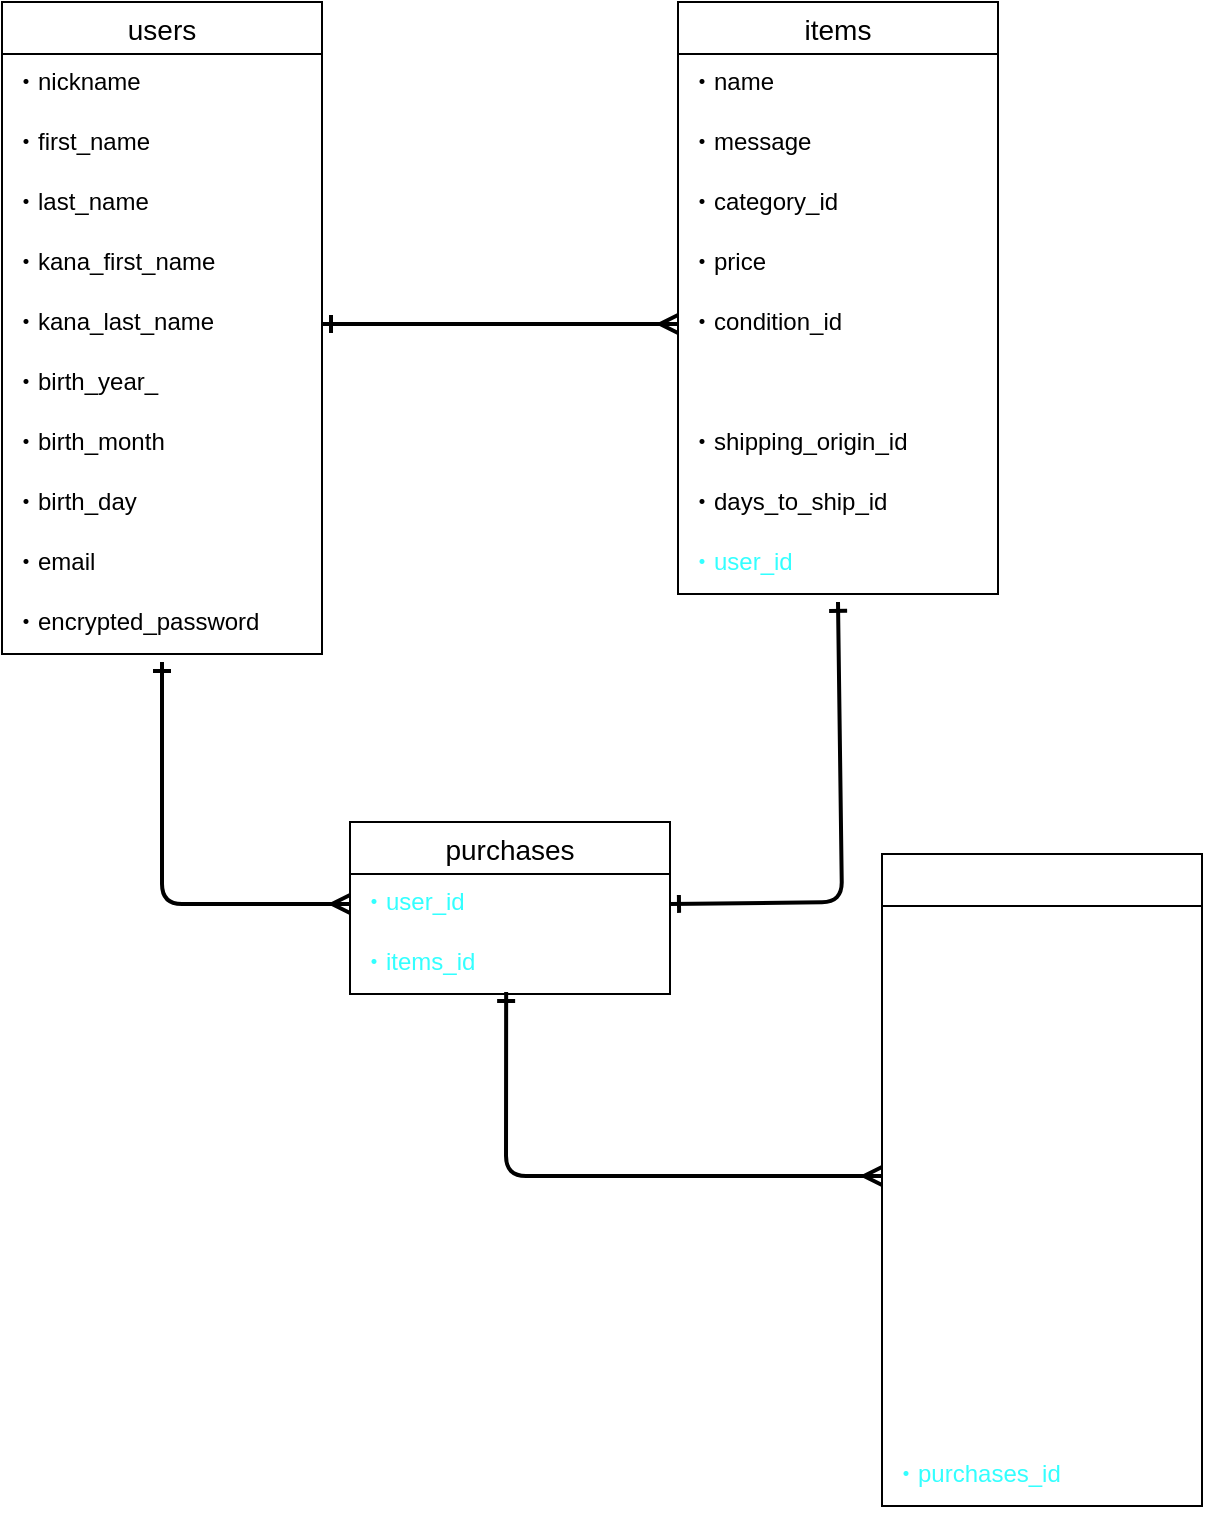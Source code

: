 <mxfile>
    <diagram id="5Ts2kSwsQijUKh7FYZ2Q" name="ページ1">
        <mxGraphModel dx="450" dy="779" grid="1" gridSize="10" guides="1" tooltips="1" connect="1" arrows="1" fold="1" page="1" pageScale="1" pageWidth="827" pageHeight="1169" math="0" shadow="0">
            <root>
                <mxCell id="0"/>
                <mxCell id="1" parent="0"/>
                <mxCell id="84" value="users" style="swimlane;fontStyle=0;childLayout=stackLayout;horizontal=1;startSize=26;horizontalStack=0;resizeParent=1;resizeParentMax=0;resizeLast=0;collapsible=1;marginBottom=0;align=center;fontSize=14;" parent="1" vertex="1">
                    <mxGeometry x="160" y="340" width="160" height="326" as="geometry"/>
                </mxCell>
                <mxCell id="85" value="・nickname" style="text;strokeColor=none;fillColor=none;spacingLeft=4;spacingRight=4;overflow=hidden;rotatable=0;points=[[0,0.5],[1,0.5]];portConstraint=eastwest;fontSize=12;" parent="84" vertex="1">
                    <mxGeometry y="26" width="160" height="30" as="geometry"/>
                </mxCell>
                <mxCell id="86" value="・first_name" style="text;strokeColor=none;fillColor=none;spacingLeft=4;spacingRight=4;overflow=hidden;rotatable=0;points=[[0,0.5],[1,0.5]];portConstraint=eastwest;fontSize=12;" parent="84" vertex="1">
                    <mxGeometry y="56" width="160" height="30" as="geometry"/>
                </mxCell>
                <mxCell id="87" value="・last_name" style="text;strokeColor=none;fillColor=none;spacingLeft=4;spacingRight=4;overflow=hidden;rotatable=0;points=[[0,0.5],[1,0.5]];portConstraint=eastwest;fontSize=12;" parent="84" vertex="1">
                    <mxGeometry y="86" width="160" height="30" as="geometry"/>
                </mxCell>
                <mxCell id="120" value="・kana_first_name" style="text;strokeColor=none;fillColor=none;spacingLeft=4;spacingRight=4;overflow=hidden;rotatable=0;points=[[0,0.5],[1,0.5]];portConstraint=eastwest;fontSize=12;" vertex="1" parent="84">
                    <mxGeometry y="116" width="160" height="30" as="geometry"/>
                </mxCell>
                <mxCell id="121" value="・kana_last_name" style="text;strokeColor=none;fillColor=none;spacingLeft=4;spacingRight=4;overflow=hidden;rotatable=0;points=[[0,0.5],[1,0.5]];portConstraint=eastwest;fontSize=12;" vertex="1" parent="84">
                    <mxGeometry y="146" width="160" height="30" as="geometry"/>
                </mxCell>
                <mxCell id="124" value="・birth_year_" style="text;strokeColor=none;fillColor=none;spacingLeft=4;spacingRight=4;overflow=hidden;rotatable=0;points=[[0,0.5],[1,0.5]];portConstraint=eastwest;fontSize=12;" vertex="1" parent="84">
                    <mxGeometry y="176" width="160" height="30" as="geometry"/>
                </mxCell>
                <mxCell id="123" value="・birth_month" style="text;strokeColor=none;fillColor=none;spacingLeft=4;spacingRight=4;overflow=hidden;rotatable=0;points=[[0,0.5],[1,0.5]];portConstraint=eastwest;fontSize=12;" vertex="1" parent="84">
                    <mxGeometry y="206" width="160" height="30" as="geometry"/>
                </mxCell>
                <mxCell id="122" value="・birth_day" style="text;strokeColor=none;fillColor=none;spacingLeft=4;spacingRight=4;overflow=hidden;rotatable=0;points=[[0,0.5],[1,0.5]];portConstraint=eastwest;fontSize=12;" vertex="1" parent="84">
                    <mxGeometry y="236" width="160" height="30" as="geometry"/>
                </mxCell>
                <mxCell id="126" value="・email" style="text;strokeColor=none;fillColor=none;spacingLeft=4;spacingRight=4;overflow=hidden;rotatable=0;points=[[0,0.5],[1,0.5]];portConstraint=eastwest;fontSize=12;" vertex="1" parent="84">
                    <mxGeometry y="266" width="160" height="30" as="geometry"/>
                </mxCell>
                <mxCell id="125" value="・encrypted_password" style="text;strokeColor=none;fillColor=none;spacingLeft=4;spacingRight=4;overflow=hidden;rotatable=0;points=[[0,0.5],[1,0.5]];portConstraint=eastwest;fontSize=12;" vertex="1" parent="84">
                    <mxGeometry y="296" width="160" height="30" as="geometry"/>
                </mxCell>
                <mxCell id="93" value="items" style="swimlane;fontStyle=0;childLayout=stackLayout;horizontal=1;startSize=26;horizontalStack=0;resizeParent=1;resizeParentMax=0;resizeLast=0;collapsible=1;marginBottom=0;align=center;fontSize=14;" parent="1" vertex="1">
                    <mxGeometry x="498" y="340" width="160" height="296" as="geometry"/>
                </mxCell>
                <mxCell id="94" value="・name" style="text;strokeColor=none;fillColor=none;spacingLeft=4;spacingRight=4;overflow=hidden;rotatable=0;points=[[0,0.5],[1,0.5]];portConstraint=eastwest;fontSize=12;" parent="93" vertex="1">
                    <mxGeometry y="26" width="160" height="30" as="geometry"/>
                </mxCell>
                <mxCell id="128" value="・message" style="text;strokeColor=none;fillColor=none;spacingLeft=4;spacingRight=4;overflow=hidden;rotatable=0;points=[[0,0.5],[1,0.5]];portConstraint=eastwest;fontSize=12;" vertex="1" parent="93">
                    <mxGeometry y="56" width="160" height="30" as="geometry"/>
                </mxCell>
                <mxCell id="129" value="・category_id" style="text;strokeColor=none;fillColor=none;spacingLeft=4;spacingRight=4;overflow=hidden;rotatable=0;points=[[0,0.5],[1,0.5]];portConstraint=eastwest;fontSize=12;" vertex="1" parent="93">
                    <mxGeometry y="86" width="160" height="30" as="geometry"/>
                </mxCell>
                <mxCell id="95" value="・price" style="text;strokeColor=none;fillColor=none;spacingLeft=4;spacingRight=4;overflow=hidden;rotatable=0;points=[[0,0.5],[1,0.5]];portConstraint=eastwest;fontSize=12;" parent="93" vertex="1">
                    <mxGeometry y="116" width="160" height="30" as="geometry"/>
                </mxCell>
                <mxCell id="96" value="・condition_id" style="text;strokeColor=none;fillColor=none;spacingLeft=4;spacingRight=4;overflow=hidden;rotatable=0;points=[[0,0.5],[1,0.5]];portConstraint=eastwest;fontSize=12;" parent="93" vertex="1">
                    <mxGeometry y="146" width="160" height="30" as="geometry"/>
                </mxCell>
                <mxCell id="106" value="・shipping_cost_burden_id" style="text;strokeColor=none;fillColor=none;spacingLeft=4;spacingRight=4;overflow=hidden;rotatable=0;points=[[0,0.5],[1,0.5]];portConstraint=eastwest;fontSize=12;fontColor=#FFFFFF;" parent="93" vertex="1">
                    <mxGeometry y="176" width="160" height="30" as="geometry"/>
                </mxCell>
                <mxCell id="103" value="・shipping_origin_id" style="text;strokeColor=none;fillColor=none;spacingLeft=4;spacingRight=4;overflow=hidden;rotatable=0;points=[[0,0.5],[1,0.5]];portConstraint=eastwest;fontSize=12;" parent="93" vertex="1">
                    <mxGeometry y="206" width="160" height="30" as="geometry"/>
                </mxCell>
                <mxCell id="104" value="・days_to_ship_id" style="text;strokeColor=none;fillColor=none;spacingLeft=4;spacingRight=4;overflow=hidden;rotatable=0;points=[[0,0.5],[1,0.5]];portConstraint=eastwest;fontSize=12;" parent="93" vertex="1">
                    <mxGeometry y="236" width="160" height="30" as="geometry"/>
                </mxCell>
                <mxCell id="102" value="・user_id" style="text;spacingLeft=4;spacingRight=4;overflow=hidden;rotatable=0;points=[[0,0.5],[1,0.5]];portConstraint=eastwest;fontSize=12;fontColor=#33FFFF;" parent="93" vertex="1">
                    <mxGeometry y="266" width="160" height="30" as="geometry"/>
                </mxCell>
                <mxCell id="98" value="purchases" style="swimlane;fontStyle=0;childLayout=stackLayout;horizontal=1;startSize=26;horizontalStack=0;resizeParent=1;resizeParentMax=0;resizeLast=0;collapsible=1;marginBottom=0;align=center;fontSize=14;" parent="1" vertex="1">
                    <mxGeometry x="334" y="750" width="160" height="86" as="geometry"/>
                </mxCell>
                <mxCell id="100" value="・user_id" style="text;spacingLeft=4;spacingRight=4;overflow=hidden;rotatable=0;points=[[0,0.5],[1,0.5]];portConstraint=eastwest;fontSize=12;fontColor=#33FFFF;" parent="98" vertex="1">
                    <mxGeometry y="26" width="160" height="30" as="geometry"/>
                </mxCell>
                <mxCell id="101" value="・items_id" style="text;strokeColor=none;fillColor=none;spacingLeft=4;spacingRight=4;overflow=hidden;rotatable=0;points=[[0,0.5],[1,0.5]];portConstraint=eastwest;fontSize=12;fontColor=#33FFFF;" parent="98" vertex="1">
                    <mxGeometry y="56" width="160" height="30" as="geometry"/>
                </mxCell>
                <mxCell id="108" style="edgeStyle=none;html=1;exitX=1;exitY=0.5;exitDx=0;exitDy=0;entryX=0;entryY=0.5;entryDx=0;entryDy=0;fontColor=#33FFFF;endArrow=ERmany;endFill=0;strokeWidth=2;startArrow=ERone;startFill=0;" parent="1" source="121" target="96" edge="1">
                    <mxGeometry relative="1" as="geometry"/>
                </mxCell>
                <mxCell id="109" style="edgeStyle=none;html=1;exitX=0;exitY=0.5;exitDx=0;exitDy=0;strokeWidth=2;fontColor=#33FFFF;startArrow=ERmany;startFill=0;endArrow=ERone;endFill=0;rounded=1;entryX=0.5;entryY=1.133;entryDx=0;entryDy=0;entryPerimeter=0;" parent="1" source="100" target="125" edge="1">
                    <mxGeometry relative="1" as="geometry">
                        <Array as="points">
                            <mxPoint x="240" y="791"/>
                        </Array>
                        <mxPoint x="240" y="680" as="targetPoint"/>
                    </mxGeometry>
                </mxCell>
                <mxCell id="110" style="edgeStyle=none;rounded=1;html=1;exitX=1;exitY=0.5;exitDx=0;exitDy=0;entryX=0.5;entryY=1.133;entryDx=0;entryDy=0;entryPerimeter=0;strokeWidth=2;fontColor=#33FFFF;startArrow=ERone;startFill=0;endArrow=ERone;endFill=0;" parent="1" source="100" target="102" edge="1">
                    <mxGeometry relative="1" as="geometry">
                        <Array as="points">
                            <mxPoint x="580" y="790"/>
                        </Array>
                    </mxGeometry>
                </mxCell>
                <mxCell id="114" value="shipping addres" style="swimlane;fontStyle=0;childLayout=stackLayout;horizontal=1;startSize=26;horizontalStack=0;resizeParent=1;resizeParentMax=0;resizeLast=0;collapsible=1;marginBottom=0;align=center;fontSize=14;fontColor=#FFFFFF;" parent="1" vertex="1">
                    <mxGeometry x="600" y="766" width="160" height="326" as="geometry"/>
                </mxCell>
                <mxCell id="116" value="・card_number" style="text;strokeColor=none;fillColor=none;spacingLeft=4;spacingRight=4;overflow=hidden;rotatable=0;points=[[0,0.5],[1,0.5]];portConstraint=eastwest;fontSize=12;fontColor=#FFFFFF;" parent="114" vertex="1">
                    <mxGeometry y="26" width="160" height="30" as="geometry"/>
                </mxCell>
                <mxCell id="117" value="・expiration_date" style="text;strokeColor=none;fillColor=none;spacingLeft=4;spacingRight=4;overflow=hidden;rotatable=0;points=[[0,0.5],[1,0.5]];portConstraint=eastwest;fontSize=12;fontColor=#FFFFFF;" parent="114" vertex="1">
                    <mxGeometry y="56" width="160" height="30" as="geometry"/>
                </mxCell>
                <mxCell id="131" value="・security_code" style="text;strokeColor=none;fillColor=none;spacingLeft=4;spacingRight=4;overflow=hidden;rotatable=0;points=[[0,0.5],[1,0.5]];portConstraint=eastwest;fontSize=12;fontColor=#FFFFFF;" vertex="1" parent="114">
                    <mxGeometry y="86" width="160" height="30" as="geometry"/>
                </mxCell>
                <mxCell id="130" value="・postal_code" style="text;strokeColor=none;fillColor=none;spacingLeft=4;spacingRight=4;overflow=hidden;rotatable=0;points=[[0,0.5],[1,0.5]];portConstraint=eastwest;fontSize=12;fontColor=#FFFFFF;" vertex="1" parent="114">
                    <mxGeometry y="116" width="160" height="30" as="geometry"/>
                </mxCell>
                <mxCell id="136" value="・prefecture" style="text;strokeColor=none;fillColor=none;spacingLeft=4;spacingRight=4;overflow=hidden;rotatable=0;points=[[0,0.5],[1,0.5]];portConstraint=eastwest;fontSize=12;fontColor=#FFFFFF;" vertex="1" parent="114">
                    <mxGeometry y="146" width="160" height="30" as="geometry"/>
                </mxCell>
                <mxCell id="135" value="・city" style="text;strokeColor=none;fillColor=none;spacingLeft=4;spacingRight=4;overflow=hidden;rotatable=0;points=[[0,0.5],[1,0.5]];portConstraint=eastwest;fontSize=12;fontColor=#FFFFFF;" vertex="1" parent="114">
                    <mxGeometry y="176" width="160" height="30" as="geometry"/>
                </mxCell>
                <mxCell id="134" value="・street" style="text;strokeColor=none;fillColor=none;spacingLeft=4;spacingRight=4;overflow=hidden;rotatable=0;points=[[0,0.5],[1,0.5]];portConstraint=eastwest;fontSize=12;fontColor=#FFFFFF;" vertex="1" parent="114">
                    <mxGeometry y="206" width="160" height="30" as="geometry"/>
                </mxCell>
                <mxCell id="133" value="・building_name" style="text;strokeColor=none;fillColor=none;spacingLeft=4;spacingRight=4;overflow=hidden;rotatable=0;points=[[0,0.5],[1,0.5]];portConstraint=eastwest;fontSize=12;fontColor=#FFFFFF;" vertex="1" parent="114">
                    <mxGeometry y="236" width="160" height="30" as="geometry"/>
                </mxCell>
                <mxCell id="132" value="・phone_number" style="text;strokeColor=none;fillColor=none;spacingLeft=4;spacingRight=4;overflow=hidden;rotatable=0;points=[[0,0.5],[1,0.5]];portConstraint=eastwest;fontSize=12;fontColor=#FFFFFF;" vertex="1" parent="114">
                    <mxGeometry y="266" width="160" height="30" as="geometry"/>
                </mxCell>
                <mxCell id="119" value="・purchases_id" style="text;strokeColor=none;fillColor=none;spacingLeft=4;spacingRight=4;overflow=hidden;rotatable=0;points=[[0,0.5],[1,0.5]];portConstraint=eastwest;fontSize=12;fontColor=#33FFFF;" parent="114" vertex="1">
                    <mxGeometry y="296" width="160" height="30" as="geometry"/>
                </mxCell>
                <mxCell id="118" style="edgeStyle=none;rounded=1;html=1;entryX=0.488;entryY=0.967;entryDx=0;entryDy=0;entryPerimeter=0;strokeWidth=2;fontColor=#FFFFFF;startArrow=ERmany;startFill=0;endArrow=ERone;endFill=0;exitX=0;exitY=0.5;exitDx=0;exitDy=0;" parent="1" source="136" target="101" edge="1">
                    <mxGeometry relative="1" as="geometry">
                        <Array as="points">
                            <mxPoint x="412" y="927"/>
                        </Array>
                        <mxPoint x="600" y="807" as="sourcePoint"/>
                    </mxGeometry>
                </mxCell>
            </root>
        </mxGraphModel>
    </diagram>
</mxfile>